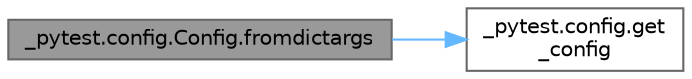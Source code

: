 digraph "_pytest.config.Config.fromdictargs"
{
 // LATEX_PDF_SIZE
  bgcolor="transparent";
  edge [fontname=Helvetica,fontsize=10,labelfontname=Helvetica,labelfontsize=10];
  node [fontname=Helvetica,fontsize=10,shape=box,height=0.2,width=0.4];
  rankdir="LR";
  Node1 [id="Node000001",label="_pytest.config.Config.fromdictargs",height=0.2,width=0.4,color="gray40", fillcolor="grey60", style="filled", fontcolor="black",tooltip=" "];
  Node1 -> Node2 [id="edge1_Node000001_Node000002",color="steelblue1",style="solid",tooltip=" "];
  Node2 [id="Node000002",label="_pytest.config.get\l_config",height=0.2,width=0.4,color="grey40", fillcolor="white", style="filled",URL="$namespace__pytest_1_1config.html#aa5422ce5262f8221709f240a0c45850f",tooltip=" "];
}
